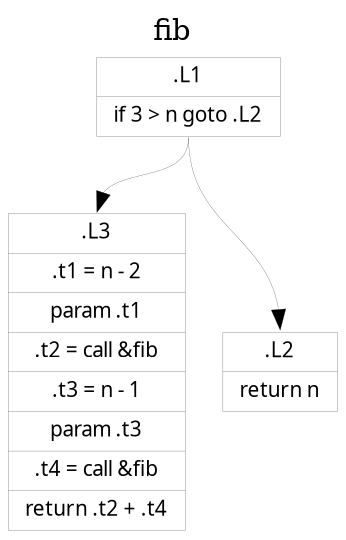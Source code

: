 digraph {
    node [fontname="Courier_New",fontsize=10,style="setlinewidth(0.1)",shape=record];
    edge [fontname="Courier_New",fontsize=10,style="setlinewidth(0.1)"];
    label="fib"
    labelloc="t"
    L1 [label="{ \.L1 | if 3 \> n goto \.L2 }"];
    L3 [label="{ \.L3 | .t1 = n - 2 | param .t1 | .t2 = call &fib |
                        .t3 = n - 1 | param .t3 | .t4 = call &fib | return .t2 + .t4 }"];
    L2 [label="{ \.L2 | return n }"];
    L1:s -> L3:n;
    L1:s -> L2:n;
}